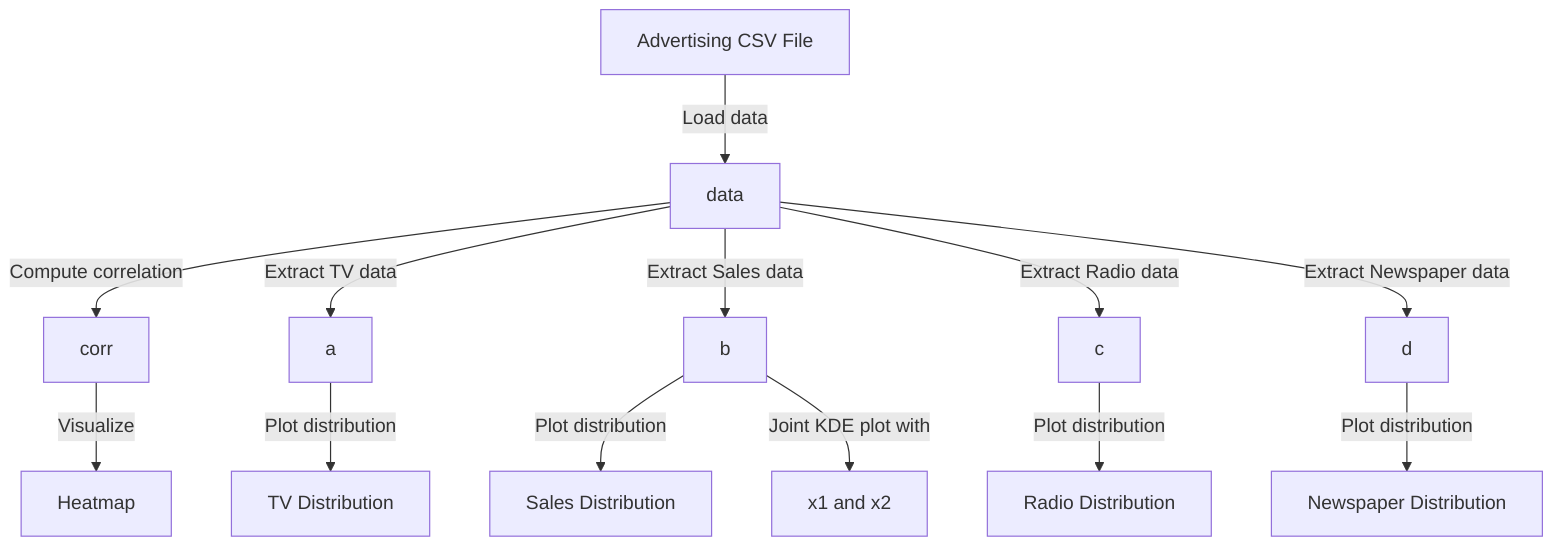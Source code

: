 flowchart TD
    %% Data Source Node
    A["Advertising CSV File"] -->|Load data| B["data"]
    click A href "../input/tvradionewspaperadvertising/Advertising.csv" "This CSV file contains advertising data for TV, Radio, and Newspaper ads along with the corresponding sales figures."

    %% Data Variable Nodes
    B["data"] -->|Compute correlation| C["corr"]
    B -->|Extract TV data| D["a"]
    B -->|Extract Sales data| E["b"]
    B -->|Extract Radio data| F["c"]
    B -->|Extract Newspaper data| G["d"]

    %% Data Variable Usage Nodes
    D["a"] -->|Plot distribution| J["TV Distribution"]
    E["b"] -->|Plot distribution| K["Sales Distribution"]
    F["c"] -->|Plot distribution| L["Radio Distribution"]
    G["d"] -->|Plot distribution| M["Newspaper Distribution"]

    C["corr"] -->|Visualize| N["Heatmap"]
    E["b"] -->|Joint KDE plot with| O["x1 and x2"]